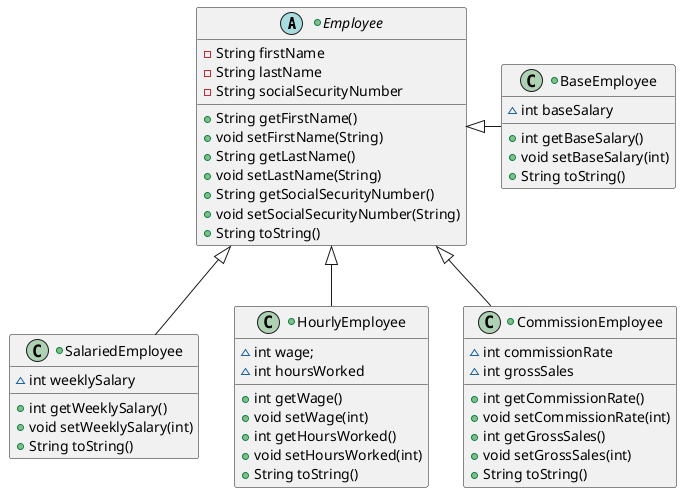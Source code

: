 @startuml
'https://plantuml.com/class-diagram

+abstract class Employee {
    -String firstName
    -String lastName
    -String socialSecurityNumber
    +String getFirstName()
    +void setFirstName(String)
    +String getLastName()
    +void setLastName(String)
    +String getSocialSecurityNumber()
    +void setSocialSecurityNumber(String)
    +String toString()
}

+class SalariedEmployee {
    ~int weeklySalary
    +int getWeeklySalary()
    +void setWeeklySalary(int)
    +String toString()
}

+class HourlyEmployee {
    ~int wage;
    ~int hoursWorked
    +int getWage()
    +void setWage(int)
    +int getHoursWorked()
    +void setHoursWorked(int)
    +String toString()
}

+class CommissionEmployee {
    ~int commissionRate
    ~int grossSales
    +int getCommissionRate()
    +void setCommissionRate(int)
    +int getGrossSales()
    +void setGrossSales(int)
    +String toString()
}

+class BaseEmployee {
    ~int baseSalary
    +int getBaseSalary()
    +void setBaseSalary(int)
    +String toString()
}

Employee <|-- SalariedEmployee
Employee <|-- HourlyEmployee
Employee <|-- CommissionEmployee
Employee <|- BaseEmployee


@enduml